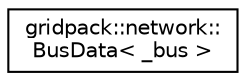 digraph "Graphical Class Hierarchy"
{
  edge [fontname="Helvetica",fontsize="10",labelfontname="Helvetica",labelfontsize="10"];
  node [fontname="Helvetica",fontsize="10",shape=record];
  rankdir="LR";
  Node1 [label="gridpack::network::\lBusData\< _bus \>",height=0.2,width=0.4,color="black", fillcolor="white", style="filled",URL="$classgridpack_1_1network_1_1_bus_data.html"];
}

